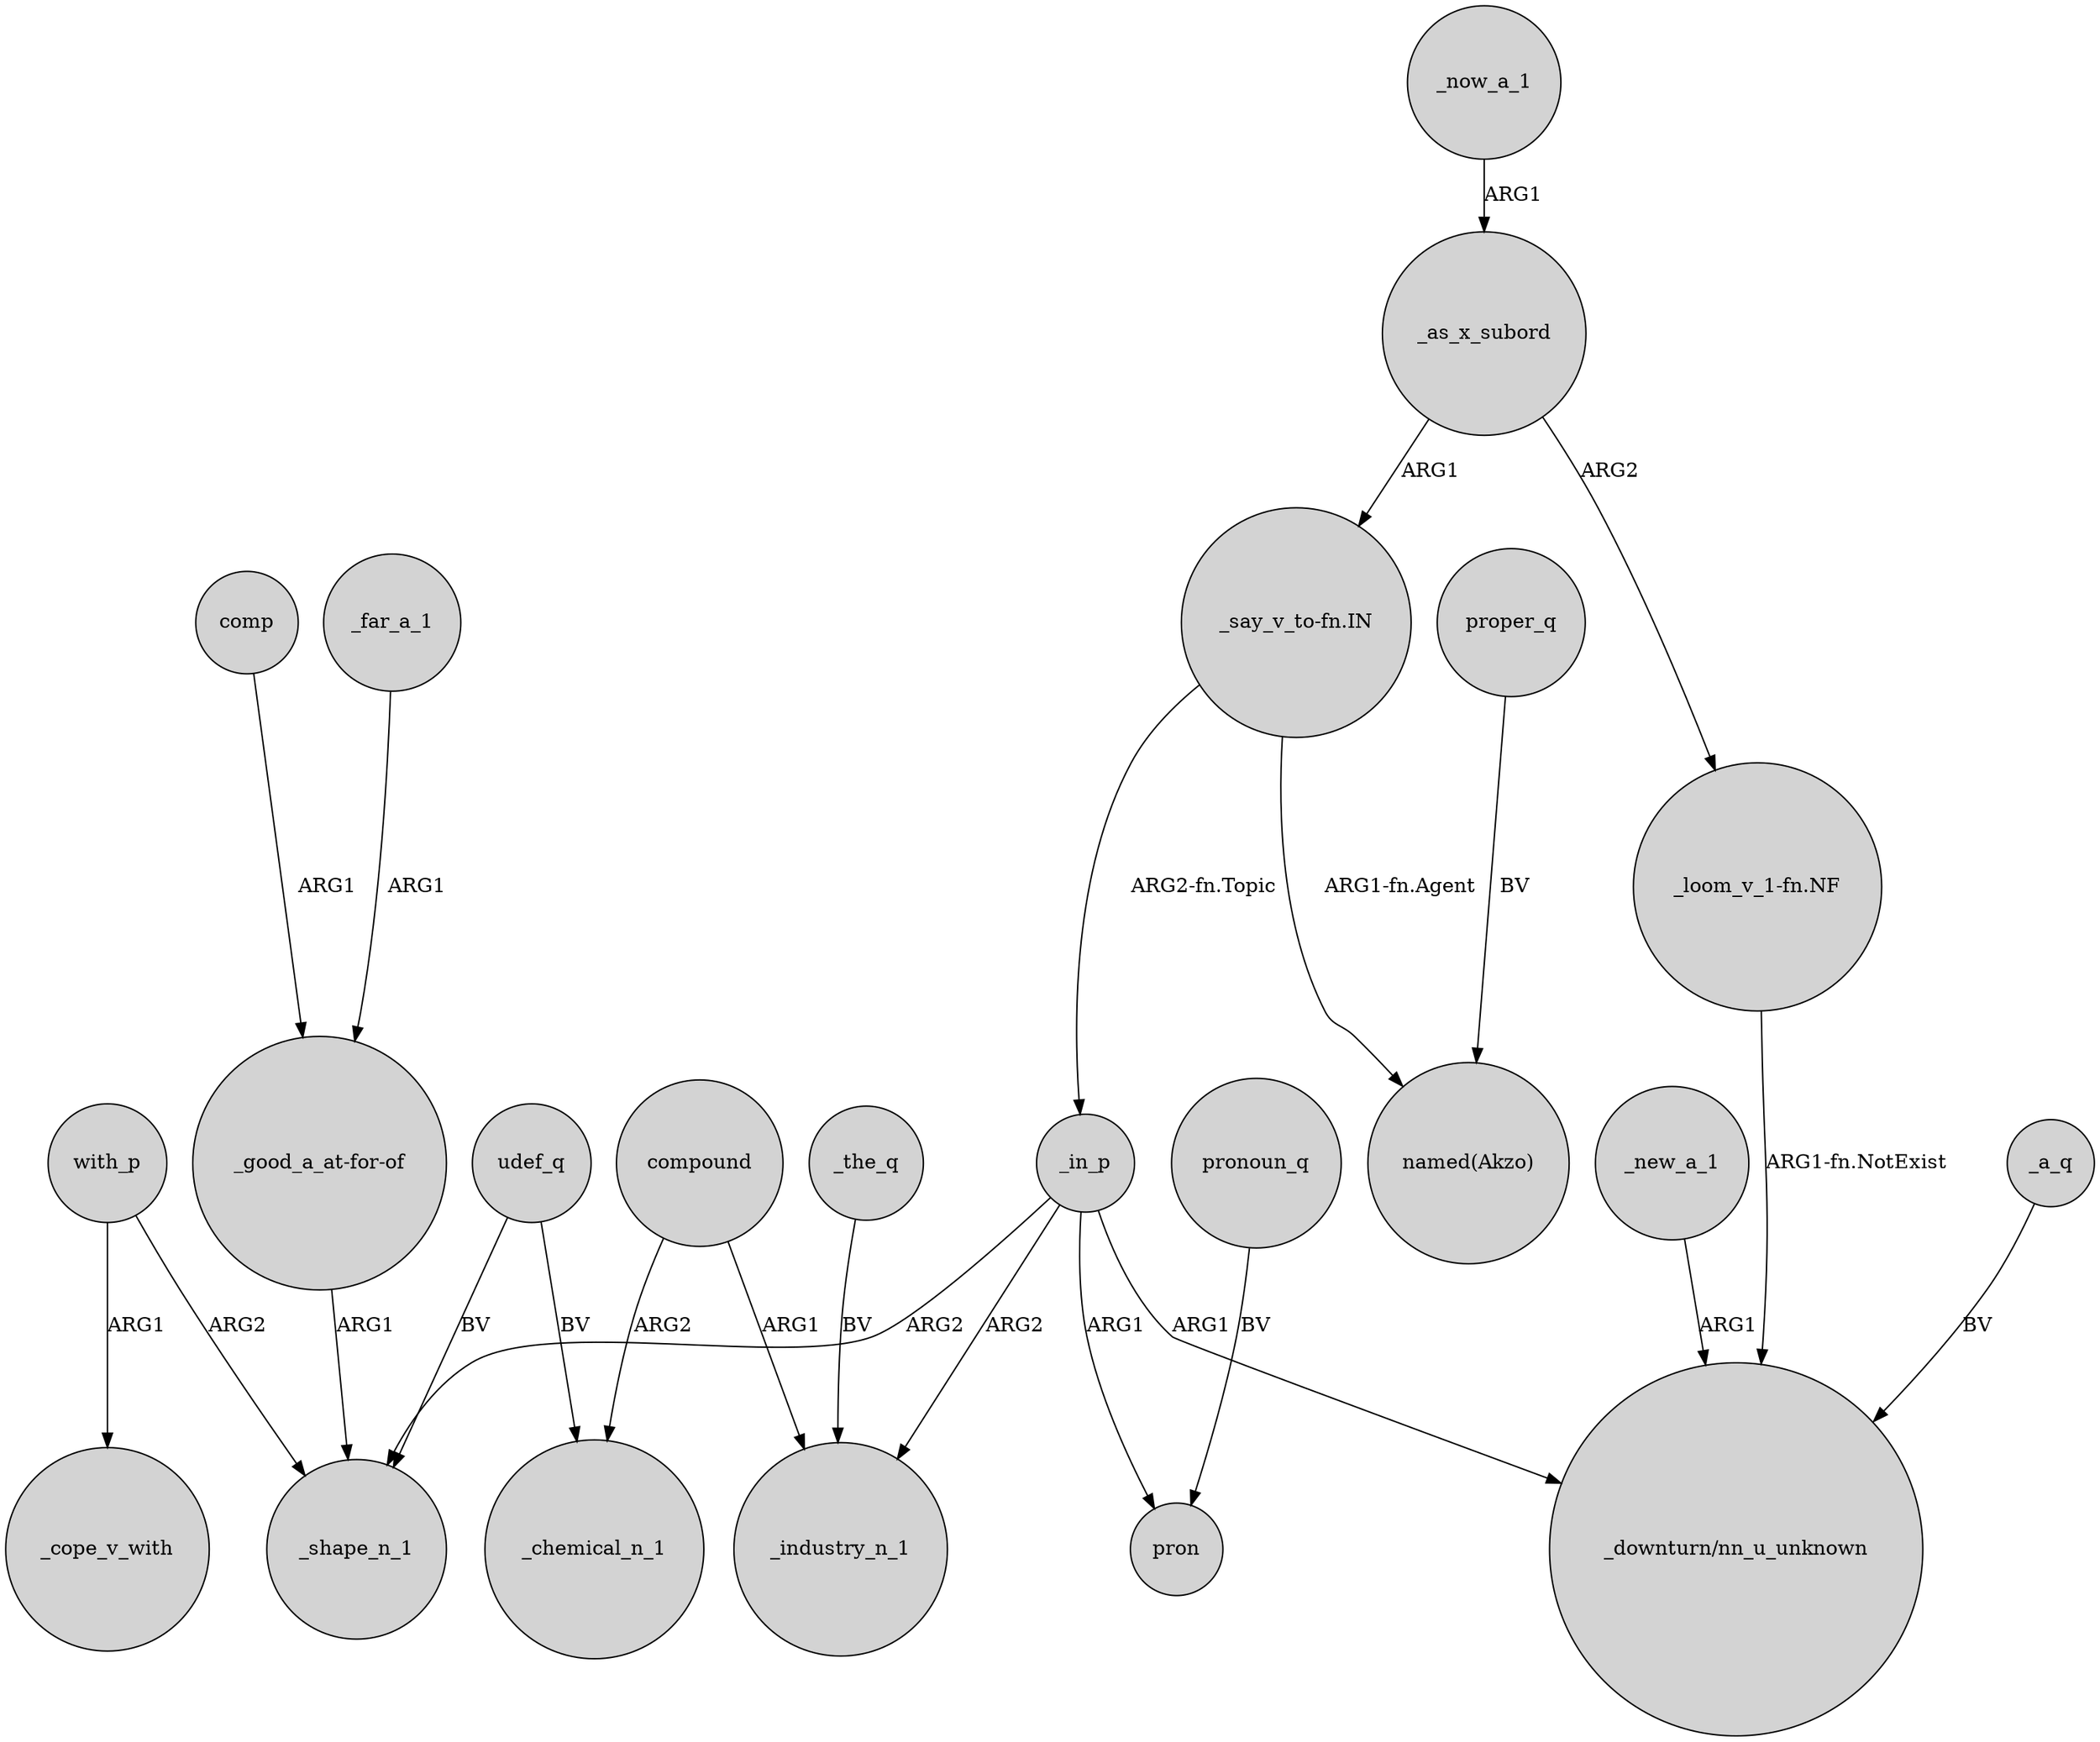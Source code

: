 digraph {
	node [shape=circle style=filled]
	"_say_v_to-fn.IN" -> _in_p [label="ARG2-fn.Topic"]
	_in_p -> pron [label=ARG1]
	comp -> "_good_a_at-for-of" [label=ARG1]
	_now_a_1 -> _as_x_subord [label=ARG1]
	proper_q -> "named(Akzo)" [label=BV]
	_in_p -> _industry_n_1 [label=ARG2]
	compound -> _industry_n_1 [label=ARG1]
	_new_a_1 -> "_downturn/nn_u_unknown" [label=ARG1]
	"_say_v_to-fn.IN" -> "named(Akzo)" [label="ARG1-fn.Agent"]
	with_p -> _shape_n_1 [label=ARG2]
	_the_q -> _industry_n_1 [label=BV]
	compound -> _chemical_n_1 [label=ARG2]
	pronoun_q -> pron [label=BV]
	_as_x_subord -> "_loom_v_1-fn.NF" [label=ARG2]
	_a_q -> "_downturn/nn_u_unknown" [label=BV]
	with_p -> _cope_v_with [label=ARG1]
	_far_a_1 -> "_good_a_at-for-of" [label=ARG1]
	_in_p -> _shape_n_1 [label=ARG2]
	udef_q -> _shape_n_1 [label=BV]
	_in_p -> "_downturn/nn_u_unknown" [label=ARG1]
	"_loom_v_1-fn.NF" -> "_downturn/nn_u_unknown" [label="ARG1-fn.NotExist"]
	udef_q -> _chemical_n_1 [label=BV]
	"_good_a_at-for-of" -> _shape_n_1 [label=ARG1]
	_as_x_subord -> "_say_v_to-fn.IN" [label=ARG1]
}
